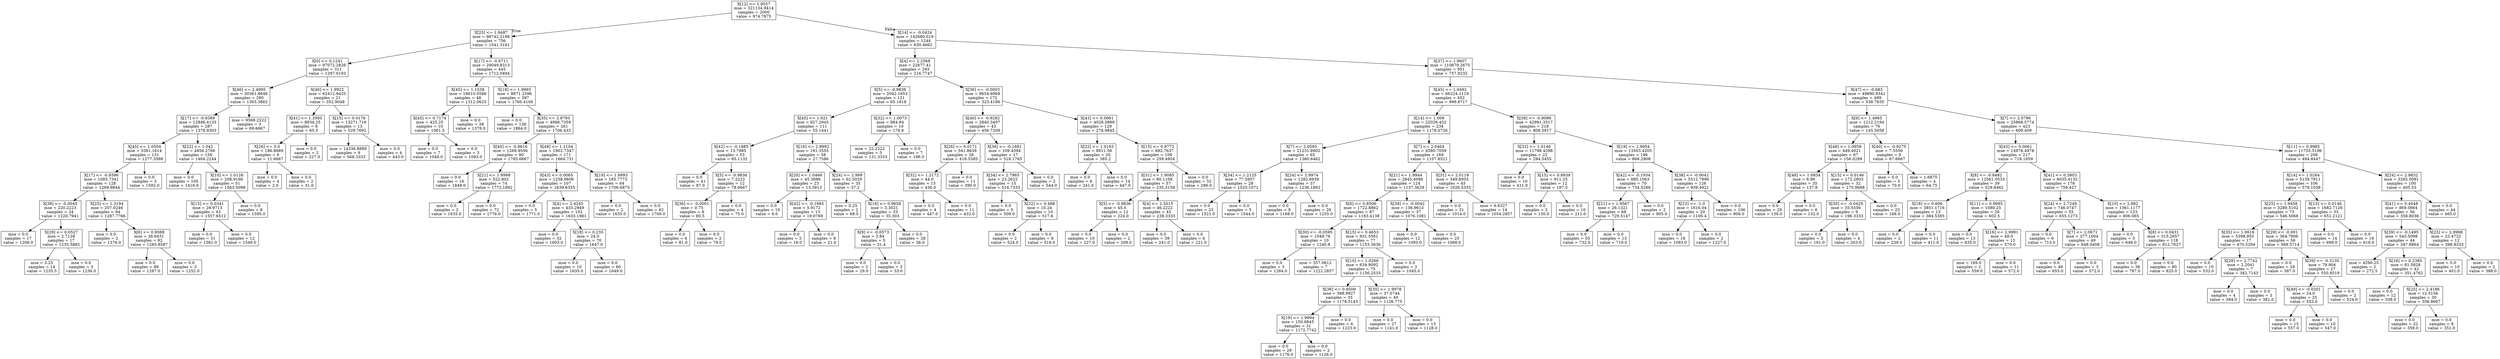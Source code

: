 digraph Tree {
node [shape=box] ;
0 [label="X[12] <= 1.9557\nmse = 321134.9414\nsamples = 2000\nvalue = 974.7675"] ;
1 [label="X[25] <= 1.9487\nmse = 98742.2188\nsamples = 756\nvalue = 1541.3161"] ;
0 -> 1 [labeldistance=2.5, labelangle=45, headlabel="True"] ;
2 [label="X[0] <= 0.1241\nmse = 97072.2826\nsamples = 311\nvalue = 1297.0193"] ;
1 -> 2 ;
3 [label="X[46] <= 2.4995\nmse = 30361.8646\nsamples = 290\nvalue = 1365.3862"] ;
2 -> 3 ;
4 [label="X[17] <= -0.9389\nmse = 12846.4133\nsamples = 287\nvalue = 1378.9303"] ;
3 -> 4 ;
5 [label="X[45] <= 1.0504\nmse = 3381.1614\nsamples = 131\nvalue = 1277.3588"] ;
4 -> 5 ;
6 [label="X[17] <= -0.9396\nmse = 1085.7341\nsamples = 128\nvalue = 1269.9844"] ;
5 -> 6 ;
7 [label="X[38] <= -0.0045\nmse = 220.2223\nsamples = 34\nvalue = 1220.7941"] ;
6 -> 7 ;
8 [label="mse = 0.0\nsamples = 17\nvalue = 1206.0"] ;
7 -> 8 ;
9 [label="X[29] <= 0.0527\nmse = 2.7128\nsamples = 17\nvalue = 1235.5882"] ;
7 -> 9 ;
10 [label="mse = 3.25\nsamples = 14\nvalue = 1235.5"] ;
9 -> 10 ;
11 [label="mse = 0.0\nsamples = 3\nvalue = 1236.0"] ;
9 -> 11 ;
12 [label="X[25] <= 1.3194\nmse = 207.0246\nsamples = 94\nvalue = 1287.7766"] ;
6 -> 12 ;
13 [label="mse = 0.0\nsamples = 2\nvalue = 1376.0"] ;
12 -> 13 ;
14 [label="X[6] <= 0.9088\nmse = 38.6431\nsamples = 92\nvalue = 1285.8587"] ;
12 -> 14 ;
15 [label="mse = 0.0\nsamples = 89\nvalue = 1287.0"] ;
14 -> 15 ;
16 [label="mse = 0.0\nsamples = 3\nvalue = 1252.0"] ;
14 -> 16 ;
17 [label="mse = 0.0\nsamples = 3\nvalue = 1592.0"] ;
5 -> 17 ;
18 [label="X[22] <= 1.042\nmse = 4856.2766\nsamples = 156\nvalue = 1464.2244"] ;
4 -> 18 ;
19 [label="mse = 0.0\nsamples = 105\nvalue = 1416.0"] ;
18 -> 19 ;
20 [label="X[10] <= 1.0126\nmse = 208.9166\nsamples = 51\nvalue = 1563.5098"] ;
18 -> 20 ;
21 [label="X[15] <= 0.0341\nmse = 28.9713\nsamples = 43\nvalue = 1557.6512"] ;
20 -> 21 ;
22 [label="mse = 0.0\nsamples = 31\nvalue = 1561.0"] ;
21 -> 22 ;
23 [label="mse = 0.0\nsamples = 12\nvalue = 1549.0"] ;
21 -> 23 ;
24 [label="mse = 0.0\nsamples = 8\nvalue = 1595.0"] ;
20 -> 24 ;
25 [label="mse = 9568.2222\nsamples = 3\nvalue = 69.6667"] ;
3 -> 25 ;
26 [label="X[46] <= 1.9922\nmse = 62412.9433\nsamples = 21\nvalue = 352.9048"] ;
2 -> 26 ;
27 [label="X[41] <= 1.3583\nmse = 8834.25\nsamples = 8\nvalue = 65.5"] ;
26 -> 27 ;
28 [label="X[26] <= 0.0\nmse = 186.8889\nsamples = 6\nvalue = 11.6667"] ;
27 -> 28 ;
29 [label="mse = 0.0\nsamples = 4\nvalue = 2.0"] ;
28 -> 29 ;
30 [label="mse = 0.0\nsamples = 2\nvalue = 31.0"] ;
28 -> 30 ;
31 [label="mse = 0.0\nsamples = 2\nvalue = 227.0"] ;
27 -> 31 ;
32 [label="X[15] <= 0.0176\nmse = 13271.716\nsamples = 13\nvalue = 529.7692"] ;
26 -> 32 ;
33 [label="mse = 14336.8889\nsamples = 9\nvalue = 568.3333"] ;
32 -> 33 ;
34 [label="mse = 0.0\nsamples = 4\nvalue = 443.0"] ;
32 -> 34 ;
35 [label="X[17] <= -0.6711\nmse = 29049.8313\nsamples = 445\nvalue = 1712.0494"] ;
1 -> 35 ;
36 [label="X[45] <= 1.1538\nmse = 16610.0586\nsamples = 48\nvalue = 1312.0625"] ;
35 -> 36 ;
37 [label="X[45] <= 0.7174\nmse = 425.25\nsamples = 10\nvalue = 1061.5"] ;
36 -> 37 ;
38 [label="mse = 0.0\nsamples = 7\nvalue = 1048.0"] ;
37 -> 38 ;
39 [label="mse = 0.0\nsamples = 3\nvalue = 1093.0"] ;
37 -> 39 ;
40 [label="mse = 0.0\nsamples = 38\nvalue = 1378.0"] ;
36 -> 40 ;
41 [label="X[19] <= 1.9993\nmse = 8871.2596\nsamples = 397\nvalue = 1760.4106"] ;
35 -> 41 ;
42 [label="mse = 0.0\nsamples = 136\nvalue = 1864.0"] ;
41 -> 42 ;
43 [label="X[35] <= 2.8793\nmse = 4988.7359\nsamples = 261\nvalue = 1706.433"] ;
41 -> 43 ;
44 [label="X[40] <= -0.8616\nmse = 1269.9556\nsamples = 90\nvalue = 1785.6667"] ;
43 -> 44 ;
45 [label="mse = 0.0\nsamples = 16\nvalue = 1848.0"] ;
44 -> 45 ;
46 [label="X[21] <= 1.9998\nmse = 522.802\nsamples = 74\nvalue = 1772.1892"] ;
44 -> 46 ;
47 [label="mse = 0.0\nsamples = 2\nvalue = 1635.0"] ;
46 -> 47 ;
48 [label="mse = 0.0\nsamples = 72\nvalue = 1776.0"] ;
46 -> 48 ;
49 [label="X[48] <= 1.1104\nmse = 1902.7347\nsamples = 171\nvalue = 1664.731"] ;
43 -> 49 ;
50 [label="X[43] <= 0.0065\nmse = 1258.9606\nsamples = 107\nvalue = 1639.6355"] ;
49 -> 50 ;
51 [label="mse = 0.0\nsamples = 5\nvalue = 1771.0"] ;
50 -> 51 ;
52 [label="X[4] <= 2.4245\nmse = 433.2949\nsamples = 102\nvalue = 1633.1961"] ;
50 -> 52 ;
53 [label="mse = 0.0\nsamples = 32\nvalue = 1603.0"] ;
52 -> 53 ;
54 [label="X[18] <= 0.235\nmse = 24.0\nsamples = 70\nvalue = 1647.0"] ;
52 -> 54 ;
55 [label="mse = 0.0\nsamples = 10\nvalue = 1635.0"] ;
54 -> 55 ;
56 [label="mse = 0.0\nsamples = 60\nvalue = 1649.0"] ;
54 -> 56 ;
57 [label="X[19] <= 1.9993\nmse = 165.7773\nsamples = 64\nvalue = 1706.6875"] ;
49 -> 57 ;
58 [label="mse = 0.0\nsamples = 2\nvalue = 1635.0"] ;
57 -> 58 ;
59 [label="mse = 0.0\nsamples = 62\nvalue = 1709.0"] ;
57 -> 59 ;
60 [label="X[14] <= -0.0424\nmse = 142680.019\nsamples = 1244\nvalue = 630.4662"] ;
0 -> 60 [labeldistance=2.5, labelangle=-45, headlabel="False"] ;
61 [label="X[4] <= 2.2568\nmse = 22677.41\nsamples = 293\nvalue = 216.7747"] ;
60 -> 61 ;
62 [label="X[5] <= -0.9836\nmse = 2042.1653\nsamples = 121\nvalue = 65.1818"] ;
61 -> 62 ;
63 [label="X[45] <= 1.021\nmse = 927.2945\nsamples = 111\nvalue = 55.1441"] ;
62 -> 63 ;
64 [label="X[42] <= -0.1885\nmse = 13.7985\nsamples = 53\nvalue = 85.1132"] ;
63 -> 64 ;
65 [label="mse = 0.0\nsamples = 41\nvalue = 87.0"] ;
64 -> 65 ;
66 [label="X[5] <= -0.9836\nmse = 7.2222\nsamples = 12\nvalue = 78.6667"] ;
64 -> 66 ;
67 [label="X[36] <= -0.0001\nmse = 0.75\nsamples = 8\nvalue = 80.5"] ;
66 -> 67 ;
68 [label="mse = 0.0\nsamples = 6\nvalue = 81.0"] ;
67 -> 68 ;
69 [label="mse = 0.0\nsamples = 2\nvalue = 79.0"] ;
67 -> 69 ;
70 [label="mse = 0.0\nsamples = 4\nvalue = 75.0"] ;
66 -> 70 ;
71 [label="X[16] <= 2.9992\nmse = 191.3555\nsamples = 58\nvalue = 27.7586"] ;
63 -> 71 ;
72 [label="X[20] <= 1.0466\nmse = 45.3686\nsamples = 23\nvalue = 13.3913"] ;
71 -> 72 ;
73 [label="mse = 0.0\nsamples = 10\nvalue = 6.0"] ;
72 -> 73 ;
74 [label="X[42] <= -0.1885\nmse = 5.9172\nsamples = 13\nvalue = 19.0769"] ;
72 -> 74 ;
75 [label="mse = 0.0\nsamples = 5\nvalue = 16.0"] ;
74 -> 75 ;
76 [label="mse = 0.0\nsamples = 8\nvalue = 21.0"] ;
74 -> 76 ;
77 [label="X[24] <= 2.999\nmse = 62.5029\nsamples = 35\nvalue = 37.2"] ;
71 -> 77 ;
78 [label="mse = 0.25\nsamples = 2\nvalue = 68.5"] ;
77 -> 78 ;
79 [label="X[18] <= 0.9658\nmse = 3.3021\nsamples = 33\nvalue = 35.303"] ;
77 -> 79 ;
80 [label="X[9] <= -0.0573\nmse = 3.84\nsamples = 5\nvalue = 31.4"] ;
79 -> 80 ;
81 [label="mse = 0.0\nsamples = 2\nvalue = 29.0"] ;
80 -> 81 ;
82 [label="mse = 0.0\nsamples = 3\nvalue = 33.0"] ;
80 -> 82 ;
83 [label="mse = 0.0\nsamples = 28\nvalue = 36.0"] ;
79 -> 83 ;
84 [label="X[32] <= 1.0073\nmse = 884.84\nsamples = 10\nvalue = 176.6"] ;
62 -> 84 ;
85 [label="mse = 22.2222\nsamples = 3\nvalue = 131.3333"] ;
84 -> 85 ;
86 [label="mse = 0.0\nsamples = 7\nvalue = 196.0"] ;
84 -> 86 ;
87 [label="X[36] <= -0.0003\nmse = 9654.6969\nsamples = 172\nvalue = 323.4186"] ;
61 -> 87 ;
88 [label="X[40] <= -0.9282\nmse = 2840.3407\nsamples = 43\nvalue = 456.7209"] ;
87 -> 88 ;
89 [label="X[26] <= 0.0171\nmse = 541.8639\nsamples = 26\nvalue = 416.5385"] ;
88 -> 89 ;
90 [label="X[32] <= 1.2172\nmse = 44.0\nsamples = 15\nvalue = 436.0"] ;
89 -> 90 ;
91 [label="mse = 0.0\nsamples = 4\nvalue = 447.0"] ;
90 -> 91 ;
92 [label="mse = 0.0\nsamples = 11\nvalue = 432.0"] ;
90 -> 92 ;
93 [label="mse = 0.0\nsamples = 11\nvalue = 390.0"] ;
89 -> 93 ;
94 [label="X[36] <= -0.1691\nmse = 109.4394\nsamples = 17\nvalue = 518.1765"] ;
88 -> 94 ;
95 [label="X[34] <= 2.7965\nmse = 23.2622\nsamples = 15\nvalue = 514.7333"] ;
94 -> 95 ;
96 [label="mse = 0.0\nsamples = 5\nvalue = 509.0"] ;
95 -> 96 ;
97 [label="X[22] <= 0.488\nmse = 10.24\nsamples = 10\nvalue = 517.6"] ;
95 -> 97 ;
98 [label="mse = 0.0\nsamples = 2\nvalue = 524.0"] ;
97 -> 98 ;
99 [label="mse = 0.0\nsamples = 8\nvalue = 516.0"] ;
97 -> 99 ;
100 [label="mse = 0.0\nsamples = 2\nvalue = 544.0"] ;
94 -> 100 ;
101 [label="X[43] <= 0.0061\nmse = 4028.5889\nsamples = 129\nvalue = 278.9845"] ;
87 -> 101 ;
102 [label="X[22] <= 1.0193\nmse = 8911.56\nsamples = 20\nvalue = 385.2"] ;
101 -> 102 ;
103 [label="mse = 0.0\nsamples = 6\nvalue = 241.0"] ;
102 -> 103 ;
104 [label="mse = 0.0\nsamples = 14\nvalue = 447.0"] ;
102 -> 104 ;
105 [label="X[15] <= 0.9772\nmse = 682.7637\nsamples = 109\nvalue = 259.4954"] ;
101 -> 105 ;
106 [label="X[31] <= 1.9085\nmse = 80.1108\nsamples = 57\nvalue = 235.3158"] ;
105 -> 106 ;
107 [label="X[5] <= -0.9836\nmse = 45.0\nsamples = 12\nvalue = 224.0"] ;
106 -> 107 ;
108 [label="mse = 0.0\nsamples = 10\nvalue = 227.0"] ;
107 -> 108 ;
109 [label="mse = 0.0\nsamples = 2\nvalue = 209.0"] ;
107 -> 109 ;
110 [label="X[4] <= 2.5015\nmse = 46.2222\nsamples = 45\nvalue = 238.3333"] ;
106 -> 110 ;
111 [label="mse = 0.0\nsamples = 39\nvalue = 241.0"] ;
110 -> 111 ;
112 [label="mse = 0.0\nsamples = 6\nvalue = 221.0"] ;
110 -> 112 ;
113 [label="mse = 0.0\nsamples = 52\nvalue = 286.0"] ;
105 -> 113 ;
114 [label="X[37] <= 1.9607\nmse = 110679.2675\nsamples = 951\nvalue = 757.9232"] ;
60 -> 114 ;
115 [label="X[45] <= 1.0492\nmse = 66224.1119\nsamples = 452\nvalue = 999.8717"] ;
114 -> 115 ;
116 [label="X[14] <= 1.006\nmse = 22026.452\nsamples = 234\nvalue = 1178.0726"] ;
115 -> 116 ;
117 [label="X[7] <= 2.0593\nmse = 21231.8902\nsamples = 65\nvalue = 1360.6462"] ;
116 -> 117 ;
118 [label="X[34] <= 1.2125\nmse = 77.5957\nsamples = 28\nvalue = 1525.1071"] ;
117 -> 118 ;
119 [label="mse = 0.0\nsamples = 23\nvalue = 1521.0"] ;
118 -> 119 ;
120 [label="mse = 0.0\nsamples = 5\nvalue = 1544.0"] ;
118 -> 120 ;
121 [label="X[24] <= 2.9974\nmse = 1282.6939\nsamples = 37\nvalue = 1236.1892"] ;
117 -> 121 ;
122 [label="mse = 0.0\nsamples = 8\nvalue = 1168.0"] ;
121 -> 122 ;
123 [label="mse = 0.0\nsamples = 29\nvalue = 1255.0"] ;
121 -> 123 ;
124 [label="X[7] <= 2.0404\nmse = 4580.7059\nsamples = 169\nvalue = 1107.8521"] ;
116 -> 124 ;
125 [label="X[21] <= 1.9944\nmse = 2845.4086\nsamples = 124\nvalue = 1137.3629"] ;
124 -> 125 ;
126 [label="X[6] <= 0.8506\nmse = 1722.8862\nsamples = 87\nvalue = 1163.4138"] ;
125 -> 126 ;
127 [label="X[30] <= -0.0595\nmse = 1049.76\nsamples = 10\nvalue = 1240.8"] ;
126 -> 127 ;
128 [label="mse = 0.0\nsamples = 3\nvalue = 1284.0"] ;
127 -> 128 ;
129 [label="mse = 357.0612\nsamples = 7\nvalue = 1222.2857"] ;
127 -> 129 ;
130 [label="X[15] <= 0.4653\nmse = 931.5561\nsamples = 77\nvalue = 1153.3636"] ;
126 -> 130 ;
131 [label="X[10] <= 1.0266\nmse = 634.9092\nsamples = 75\nvalue = 1156.2533"] ;
130 -> 131 ;
132 [label="X[36] <= 0.9509\nmse = 388.9927\nsamples = 35\nvalue = 1178.5143"] ;
131 -> 132 ;
133 [label="X[19] <= 1.9994\nmse = 150.8845\nsamples = 31\nvalue = 1172.7742"] ;
132 -> 133 ;
134 [label="mse = 0.0\nsamples = 29\nvalue = 1176.0"] ;
133 -> 134 ;
135 [label="mse = 0.0\nsamples = 2\nvalue = 1126.0"] ;
133 -> 135 ;
136 [label="mse = 0.0\nsamples = 4\nvalue = 1223.0"] ;
132 -> 136 ;
137 [label="X[35] <= 1.9978\nmse = 37.0744\nsamples = 40\nvalue = 1136.775"] ;
131 -> 137 ;
138 [label="mse = 0.0\nsamples = 27\nvalue = 1141.0"] ;
137 -> 138 ;
139 [label="mse = 0.0\nsamples = 13\nvalue = 1128.0"] ;
137 -> 139 ;
140 [label="mse = 0.0\nsamples = 2\nvalue = 1045.0"] ;
130 -> 140 ;
141 [label="X[38] <= -0.0042\nmse = 136.9613\nsamples = 37\nvalue = 1076.1081"] ;
125 -> 141 ;
142 [label="mse = 0.0\nsamples = 12\nvalue = 1093.0"] ;
141 -> 142 ;
143 [label="mse = 0.0\nsamples = 25\nvalue = 1068.0"] ;
141 -> 143 ;
144 [label="X[31] <= 2.0119\nmse = 349.8933\nsamples = 45\nvalue = 1026.5333"] ;
124 -> 144 ;
145 [label="mse = 0.0\nsamples = 31\nvalue = 1014.0"] ;
144 -> 145 ;
146 [label="mse = 6.6327\nsamples = 14\nvalue = 1054.2857"] ;
144 -> 146 ;
147 [label="X[39] <= -0.8086\nmse = 42991.3517\nsamples = 218\nvalue = 808.5917"] ;
115 -> 147 ;
148 [label="X[32] <= 1.0146\nmse = 11798.4298\nsamples = 22\nvalue = 294.5455"] ;
147 -> 148 ;
149 [label="mse = 0.0\nsamples = 10\nvalue = 411.0"] ;
148 -> 149 ;
150 [label="X[15] <= 0.8939\nmse = 911.25\nsamples = 12\nvalue = 197.5"] ;
148 -> 150 ;
151 [label="mse = 0.0\nsamples = 2\nvalue = 130.0"] ;
150 -> 151 ;
152 [label="mse = 0.0\nsamples = 10\nvalue = 211.0"] ;
150 -> 152 ;
153 [label="X[19] <= 1.9954\nmse = 13503.4205\nsamples = 196\nvalue = 866.2908"] ;
147 -> 153 ;
154 [label="X[42] <= -0.1934\nmse = 880.1063\nsamples = 70\nvalue = 734.5286"] ;
153 -> 154 ;
155 [label="X[21] <= 1.9567\nmse = 26.1321\nsamples = 68\nvalue = 729.5147"] ;
154 -> 155 ;
156 [label="mse = 0.0\nsamples = 55\nvalue = 732.0"] ;
155 -> 156 ;
157 [label="mse = 0.0\nsamples = 13\nvalue = 719.0"] ;
155 -> 157 ;
158 [label="mse = 0.0\nsamples = 2\nvalue = 905.0"] ;
154 -> 158 ;
159 [label="X[38] <= -0.0042\nmse = 5512.7896\nsamples = 126\nvalue = 939.4921"] ;
153 -> 159 ;
160 [label="X[23] <= -1.0\nmse = 1616.04\nsamples = 20\nvalue = 1106.4"] ;
159 -> 160 ;
161 [label="mse = 0.0\nsamples = 18\nvalue = 1093.0"] ;
160 -> 161 ;
162 [label="mse = 0.0\nsamples = 2\nvalue = 1227.0"] ;
160 -> 162 ;
163 [label="mse = 0.0\nsamples = 106\nvalue = 908.0"] ;
159 -> 163 ;
164 [label="X[47] <= -0.683\nmse = 49890.9341\nsamples = 499\nvalue = 538.7635"] ;
114 -> 164 ;
165 [label="X[9] <= 1.4965\nmse = 1212.2194\nsamples = 76\nvalue = 145.5658"] ;
164 -> 165 ;
166 [label="X[48] <= 1.0958\nmse = 449.4021\nsamples = 67\nvalue = 156.0299"] ;
165 -> 166 ;
167 [label="X[48] <= 1.0834\nmse = 6.96\nsamples = 35\nvalue = 137.8"] ;
166 -> 167 ;
168 [label="mse = 0.0\nsamples = 29\nvalue = 139.0"] ;
167 -> 168 ;
169 [label="mse = 0.0\nsamples = 6\nvalue = 132.0"] ;
167 -> 169 ;
170 [label="X[15] <= 0.0146\nmse = 172.2803\nsamples = 32\nvalue = 175.9688"] ;
166 -> 170 ;
171 [label="X[30] <= -0.0429\nmse = 35.5556\nsamples = 9\nvalue = 196.3333"] ;
170 -> 171 ;
172 [label="mse = 0.0\nsamples = 5\nvalue = 191.0"] ;
171 -> 172 ;
173 [label="mse = 0.0\nsamples = 4\nvalue = 203.0"] ;
171 -> 173 ;
174 [label="mse = 0.0\nsamples = 23\nvalue = 168.0"] ;
170 -> 174 ;
175 [label="X[40] <= -0.9275\nmse = 7.5556\nsamples = 9\nvalue = 67.6667"] ;
165 -> 175 ;
176 [label="mse = 0.0\nsamples = 5\nvalue = 70.0"] ;
175 -> 176 ;
177 [label="mse = 1.6875\nsamples = 4\nvalue = 64.75"] ;
175 -> 177 ;
178 [label="X[7] <= 2.0786\nmse = 25868.5774\nsamples = 423\nvalue = 609.409"] ;
164 -> 178 ;
179 [label="X[43] <= 0.0061\nmse = 14978.4978\nsamples = 217\nvalue = 718.1659"] ;
178 -> 179 ;
180 [label="X[8] <= -0.9482\nmse = 12561.0533\nsamples = 39\nvalue = 529.8462"] ;
179 -> 180 ;
181 [label="X[18] <= 0.606\nmse = 3851.1716\nsamples = 13\nvalue = 384.5385"] ;
180 -> 181 ;
182 [label="mse = 0.0\nsamples = 2\nvalue = 239.0"] ;
181 -> 182 ;
183 [label="mse = 0.0\nsamples = 11\nvalue = 411.0"] ;
181 -> 183 ;
184 [label="X[11] <= 0.9985\nmse = 1080.25\nsamples = 26\nvalue = 602.5"] ;
180 -> 184 ;
185 [label="mse = 0.0\nsamples = 13\nvalue = 635.0"] ;
184 -> 185 ;
186 [label="X[16] <= 2.9991\nmse = 48.0\nsamples = 13\nvalue = 570.0"] ;
184 -> 186 ;
187 [label="mse = 169.0\nsamples = 2\nvalue = 559.0"] ;
186 -> 187 ;
188 [label="mse = 0.0\nsamples = 11\nvalue = 572.0"] ;
186 -> 188 ;
189 [label="X[41] <= 0.3803\nmse = 6035.4132\nsamples = 178\nvalue = 759.427"] ;
179 -> 189 ;
190 [label="X[24] <= 2.7249\nmse = 746.0747\nsamples = 55\nvalue = 655.1273"] ;
189 -> 190 ;
191 [label="mse = 0.0\nsamples = 6\nvalue = 713.0"] ;
190 -> 191 ;
192 [label="X[7] <= 2.0671\nmse = 377.1004\nsamples = 49\nvalue = 648.0408"] ;
190 -> 192 ;
193 [label="mse = 0.0\nsamples = 46\nvalue = 653.0"] ;
192 -> 193 ;
194 [label="mse = 0.0\nsamples = 3\nvalue = 572.0"] ;
192 -> 194 ;
195 [label="X[10] <= 2.882\nmse = 1361.1177\nsamples = 123\nvalue = 806.065"] ;
189 -> 195 ;
196 [label="mse = 0.0\nsamples = 5\nvalue = 648.0"] ;
195 -> 196 ;
197 [label="X[8] <= 0.0431\nmse = 315.2657\nsamples = 118\nvalue = 812.7627"] ;
195 -> 197 ;
198 [label="mse = 0.0\nsamples = 38\nvalue = 787.0"] ;
197 -> 198 ;
199 [label="mse = 0.0\nsamples = 80\nvalue = 825.0"] ;
197 -> 199 ;
200 [label="X[11] <= 0.9985\nmse = 11755.5196\nsamples = 206\nvalue = 494.8447"] ;
178 -> 200 ;
201 [label="X[14] <= 1.0264\nmse = 5139.7911\nsamples = 106\nvalue = 579.1038"] ;
200 -> 201 ;
202 [label="X[25] <= 1.9458\nmse = 3289.5102\nsamples = 73\nvalue = 546.5068"] ;
201 -> 202 ;
203 [label="X[35] <= 1.0616\nmse = 5398.955\nsamples = 17\nvalue = 470.5294"] ;
202 -> 203 ;
204 [label="mse = 0.0\nsamples = 10\nvalue = 532.0"] ;
203 -> 204 ;
205 [label="X[28] <= 2.7742\nmse = 2.2041\nsamples = 7\nvalue = 382.7143"] ;
203 -> 205 ;
206 [label="mse = 0.0\nsamples = 4\nvalue = 384.0"] ;
205 -> 206 ;
207 [label="mse = 0.0\nsamples = 3\nvalue = 381.0"] ;
205 -> 207 ;
208 [label="X[29] <= -0.001\nmse = 364.7806\nsamples = 56\nvalue = 569.5714"] ;
202 -> 208 ;
209 [label="mse = 0.0\nsamples = 29\nvalue = 587.0"] ;
208 -> 209 ;
210 [label="X[39] <= -0.3135\nmse = 79.904\nsamples = 27\nvalue = 550.8519"] ;
208 -> 210 ;
211 [label="X[49] <= -0.0201\nmse = 24.0\nsamples = 25\nvalue = 553.0"] ;
210 -> 211 ;
212 [label="mse = 0.0\nsamples = 15\nvalue = 557.0"] ;
211 -> 212 ;
213 [label="mse = 0.0\nsamples = 10\nvalue = 547.0"] ;
211 -> 213 ;
214 [label="mse = 0.0\nsamples = 2\nvalue = 524.0"] ;
210 -> 214 ;
215 [label="X[15] <= 0.0146\nmse = 1682.7126\nsamples = 33\nvalue = 651.2121"] ;
201 -> 215 ;
216 [label="mse = 0.0\nsamples = 14\nvalue = 699.0"] ;
215 -> 216 ;
217 [label="mse = 0.0\nsamples = 19\nvalue = 616.0"] ;
215 -> 217 ;
218 [label="X[24] <= 2.9832\nmse = 3265.5091\nsamples = 100\nvalue = 405.53"] ;
200 -> 218 ;
219 [label="X[41] <= 0.4048\nmse = 869.0864\nsamples = 56\nvalue = 358.8036"] ;
218 -> 219 ;
220 [label="X[39] <= -0.1495\nmse = 543.5098\nsamples = 44\nvalue = 347.8864"] ;
219 -> 220 ;
221 [label="mse = 4290.25\nsamples = 2\nvalue = 272.5"] ;
220 -> 221 ;
222 [label="X[18] <= 0.2385\nmse = 81.5828\nsamples = 42\nvalue = 351.4762"] ;
220 -> 222 ;
223 [label="mse = 0.0\nsamples = 12\nvalue = 338.0"] ;
222 -> 223 ;
224 [label="X[25] <= 2.4186\nmse = 12.5156\nsamples = 30\nvalue = 356.8667"] ;
222 -> 224 ;
225 [label="mse = 0.0\nsamples = 22\nvalue = 359.0"] ;
224 -> 225 ;
226 [label="mse = 0.0\nsamples = 8\nvalue = 351.0"] ;
224 -> 226 ;
227 [label="X[25] <= 2.9988\nmse = 23.4722\nsamples = 12\nvalue = 398.8333"] ;
219 -> 227 ;
228 [label="mse = 0.0\nsamples = 10\nvalue = 401.0"] ;
227 -> 228 ;
229 [label="mse = 0.0\nsamples = 2\nvalue = 388.0"] ;
227 -> 229 ;
230 [label="mse = 0.0\nsamples = 44\nvalue = 465.0"] ;
218 -> 230 ;
}